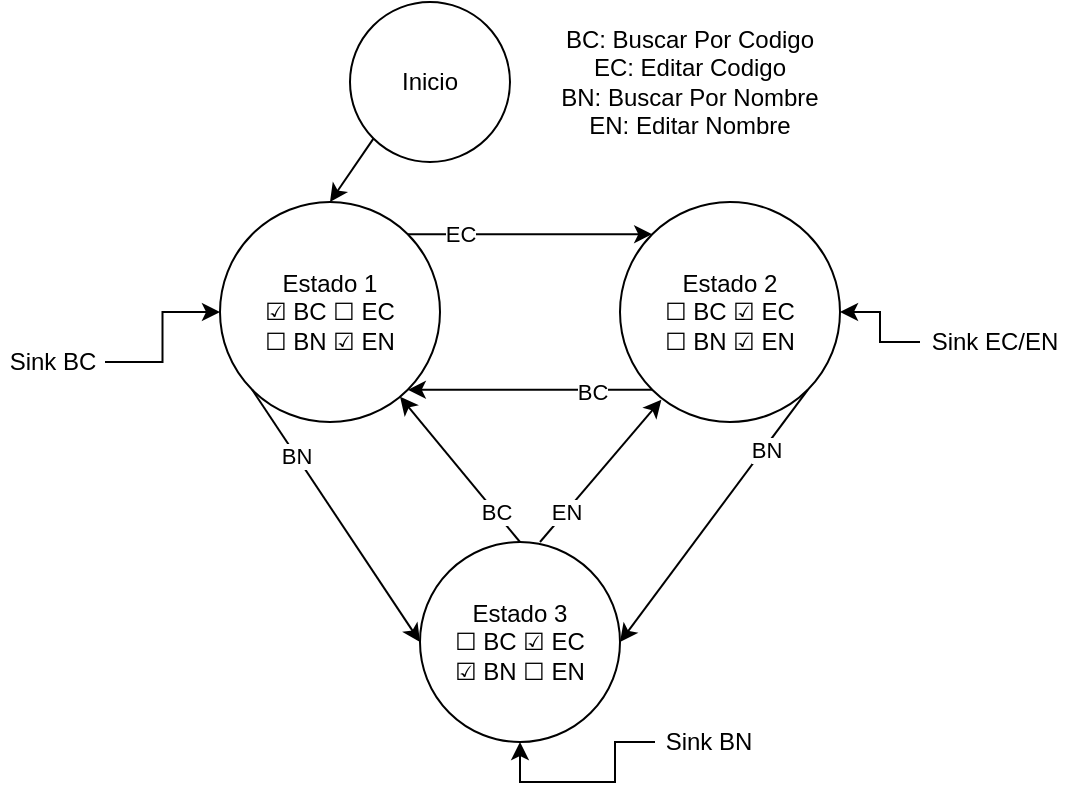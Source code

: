 <mxfile>
    <diagram id="AXjrga006UrR6-3hh8hV" name="Estados RadioButtons">
        <mxGraphModel dx="652" dy="314" grid="1" gridSize="10" guides="1" tooltips="1" connect="1" arrows="1" fold="1" page="1" pageScale="1" pageWidth="850" pageHeight="1100" math="0" shadow="0">
            <root>
                <mxCell id="0"/>
                <mxCell id="1" parent="0"/>
                <mxCell id="2" value="Estado 1&lt;br&gt;☑ BC ☐ EC&lt;br&gt;☐ BN ☑&amp;nbsp;EN" style="ellipse;whiteSpace=wrap;html=1;aspect=fixed;rounded=0;sketch=0;" parent="1" vertex="1">
                    <mxGeometry x="190" y="100" width="110" height="110" as="geometry"/>
                </mxCell>
                <mxCell id="3" value="BC: Buscar Por Codigo&lt;br&gt;EC: Editar Codigo&lt;br&gt;BN: Buscar Por Nombre&lt;br&gt;EN: Editar Nombre" style="text;html=1;strokeColor=none;fillColor=none;align=center;verticalAlign=middle;whiteSpace=wrap;rounded=0;sketch=0;" parent="1" vertex="1">
                    <mxGeometry x="335" width="180" height="80" as="geometry"/>
                </mxCell>
                <mxCell id="4" value="Inicio" style="ellipse;whiteSpace=wrap;html=1;aspect=fixed;" parent="1" vertex="1">
                    <mxGeometry x="255" width="80" height="80" as="geometry"/>
                </mxCell>
                <mxCell id="6" value="Estado&amp;nbsp;2&lt;br&gt;☐ BC ☑&amp;nbsp;EC&lt;br&gt;☐ BN ☑&amp;nbsp;EN" style="ellipse;whiteSpace=wrap;html=1;aspect=fixed;rounded=0;sketch=0;" parent="1" vertex="1">
                    <mxGeometry x="390" y="100" width="110" height="110" as="geometry"/>
                </mxCell>
                <mxCell id="7" value="" style="endArrow=classic;html=1;exitX=1;exitY=0;exitDx=0;exitDy=0;entryX=0;entryY=0;entryDx=0;entryDy=0;" parent="1" source="2" target="6" edge="1">
                    <mxGeometry width="50" height="50" relative="1" as="geometry">
                        <mxPoint x="330" y="220" as="sourcePoint"/>
                        <mxPoint x="380" y="170" as="targetPoint"/>
                    </mxGeometry>
                </mxCell>
                <mxCell id="8" value="EC" style="edgeLabel;html=1;align=center;verticalAlign=middle;resizable=0;points=[];" parent="7" vertex="1" connectable="0">
                    <mxGeometry x="-0.12" relative="1" as="geometry">
                        <mxPoint x="-27.68" as="offset"/>
                    </mxGeometry>
                </mxCell>
                <mxCell id="9" value="" style="endArrow=classic;html=1;exitX=0;exitY=1;exitDx=0;exitDy=0;entryX=1;entryY=1;entryDx=0;entryDy=0;" parent="1" source="6" target="2" edge="1">
                    <mxGeometry width="50" height="50" relative="1" as="geometry">
                        <mxPoint x="330" y="210" as="sourcePoint"/>
                        <mxPoint x="380" y="160" as="targetPoint"/>
                    </mxGeometry>
                </mxCell>
                <mxCell id="11" value="BC" style="edgeLabel;html=1;align=center;verticalAlign=middle;resizable=0;points=[];" parent="9" vertex="1" connectable="0">
                    <mxGeometry x="-0.498" y="1" relative="1" as="geometry">
                        <mxPoint as="offset"/>
                    </mxGeometry>
                </mxCell>
                <mxCell id="12" value="" style="endArrow=classic;html=1;exitX=0;exitY=1;exitDx=0;exitDy=0;entryX=0.5;entryY=0;entryDx=0;entryDy=0;" parent="1" source="4" target="2" edge="1">
                    <mxGeometry width="50" height="50" relative="1" as="geometry">
                        <mxPoint x="340" y="180" as="sourcePoint"/>
                        <mxPoint x="390" y="130" as="targetPoint"/>
                    </mxGeometry>
                </mxCell>
                <mxCell id="13" value="Estado&amp;nbsp;3&lt;br&gt;☐ BC ☑&amp;nbsp;EC&lt;br&gt;☑&amp;nbsp;BN ☐ EN" style="ellipse;whiteSpace=wrap;html=1;aspect=fixed;rounded=0;sketch=0;" parent="1" vertex="1">
                    <mxGeometry x="290" y="270" width="100" height="100" as="geometry"/>
                </mxCell>
                <mxCell id="15" value="" style="endArrow=classic;html=1;exitX=0;exitY=1;exitDx=0;exitDy=0;entryX=0;entryY=0.5;entryDx=0;entryDy=0;" parent="1" source="2" target="13" edge="1">
                    <mxGeometry width="50" height="50" relative="1" as="geometry">
                        <mxPoint x="340" y="290" as="sourcePoint"/>
                        <mxPoint x="390" y="240" as="targetPoint"/>
                    </mxGeometry>
                </mxCell>
                <mxCell id="16" value="BN" style="edgeLabel;html=1;align=center;verticalAlign=middle;resizable=0;points=[];" parent="15" vertex="1" connectable="0">
                    <mxGeometry x="-0.481" relative="1" as="geometry">
                        <mxPoint as="offset"/>
                    </mxGeometry>
                </mxCell>
                <mxCell id="17" value="" style="endArrow=classic;html=1;exitX=0.5;exitY=0;exitDx=0;exitDy=0;" parent="1" source="13" target="2" edge="1">
                    <mxGeometry width="50" height="50" relative="1" as="geometry">
                        <mxPoint x="340" y="280" as="sourcePoint"/>
                        <mxPoint x="290" y="190" as="targetPoint"/>
                    </mxGeometry>
                </mxCell>
                <mxCell id="18" value="BC" style="edgeLabel;html=1;align=center;verticalAlign=middle;resizable=0;points=[];" parent="17" vertex="1" connectable="0">
                    <mxGeometry x="-0.579" relative="1" as="geometry">
                        <mxPoint as="offset"/>
                    </mxGeometry>
                </mxCell>
                <mxCell id="19" value="" style="endArrow=classic;html=1;entryX=0.188;entryY=0.899;entryDx=0;entryDy=0;entryPerimeter=0;" parent="1" target="6" edge="1">
                    <mxGeometry width="50" height="50" relative="1" as="geometry">
                        <mxPoint x="350" y="270" as="sourcePoint"/>
                        <mxPoint x="400" y="220" as="targetPoint"/>
                    </mxGeometry>
                </mxCell>
                <mxCell id="22" value="EN" style="edgeLabel;html=1;align=center;verticalAlign=middle;resizable=0;points=[];" parent="19" vertex="1" connectable="0">
                    <mxGeometry x="-0.588" relative="1" as="geometry">
                        <mxPoint as="offset"/>
                    </mxGeometry>
                </mxCell>
                <mxCell id="23" value="" style="endArrow=classic;html=1;exitX=1;exitY=1;exitDx=0;exitDy=0;entryX=1;entryY=0.5;entryDx=0;entryDy=0;" parent="1" source="6" target="13" edge="1">
                    <mxGeometry width="50" height="50" relative="1" as="geometry">
                        <mxPoint x="340" y="250" as="sourcePoint"/>
                        <mxPoint x="390" y="200" as="targetPoint"/>
                    </mxGeometry>
                </mxCell>
                <mxCell id="24" value="BN" style="edgeLabel;html=1;align=center;verticalAlign=middle;resizable=0;points=[];" parent="23" vertex="1" connectable="0">
                    <mxGeometry x="-0.54" y="1" relative="1" as="geometry">
                        <mxPoint as="offset"/>
                    </mxGeometry>
                </mxCell>
                <mxCell id="PbdrhiTSZgA7ktWzv1rk-27" style="edgeStyle=orthogonalEdgeStyle;rounded=0;orthogonalLoop=1;jettySize=auto;html=1;" parent="1" source="PbdrhiTSZgA7ktWzv1rk-25" target="6" edge="1">
                    <mxGeometry relative="1" as="geometry"/>
                </mxCell>
                <mxCell id="PbdrhiTSZgA7ktWzv1rk-25" value="Sink EC/EN" style="text;html=1;strokeColor=none;fillColor=none;align=center;verticalAlign=middle;whiteSpace=wrap;rounded=0;" parent="1" vertex="1">
                    <mxGeometry x="540" y="160" width="75" height="20" as="geometry"/>
                </mxCell>
                <mxCell id="PbdrhiTSZgA7ktWzv1rk-30" style="edgeStyle=orthogonalEdgeStyle;rounded=0;orthogonalLoop=1;jettySize=auto;html=1;entryX=0.5;entryY=1;entryDx=0;entryDy=0;" parent="1" source="PbdrhiTSZgA7ktWzv1rk-28" target="13" edge="1">
                    <mxGeometry relative="1" as="geometry"/>
                </mxCell>
                <mxCell id="PbdrhiTSZgA7ktWzv1rk-28" value="Sink BN" style="text;html=1;strokeColor=none;fillColor=none;align=center;verticalAlign=middle;whiteSpace=wrap;rounded=0;" parent="1" vertex="1">
                    <mxGeometry x="407.5" y="360" width="52.5" height="20" as="geometry"/>
                </mxCell>
                <mxCell id="PbdrhiTSZgA7ktWzv1rk-35" style="edgeStyle=orthogonalEdgeStyle;rounded=0;orthogonalLoop=1;jettySize=auto;html=1;entryX=0;entryY=0.5;entryDx=0;entryDy=0;" parent="1" source="PbdrhiTSZgA7ktWzv1rk-34" target="2" edge="1">
                    <mxGeometry relative="1" as="geometry"/>
                </mxCell>
                <mxCell id="PbdrhiTSZgA7ktWzv1rk-34" value="Sink BC" style="text;html=1;strokeColor=none;fillColor=none;align=center;verticalAlign=middle;whiteSpace=wrap;rounded=0;" parent="1" vertex="1">
                    <mxGeometry x="80" y="170" width="52.5" height="20" as="geometry"/>
                </mxCell>
            </root>
        </mxGraphModel>
    </diagram>
    <diagram id="ZHiN7hlh5UhjRzbF7kAw" name="Flujo de datos">
        &#xa;
        <mxGraphModel dx="652" dy="314" grid="1" gridSize="10" guides="1" tooltips="1" connect="1" arrows="1" fold="1" page="1" pageScale="1" pageWidth="850" pageHeight="1100" math="0" shadow="0">
            &#xa;
            <root>
                &#xa;
                <mxCell id="YB-0g0CseuGmf6FloTCW-0"/>
                &#xa;
                <mxCell id="YB-0g0CseuGmf6FloTCW-1" parent="YB-0g0CseuGmf6FloTCW-0"/>
                &#xa;
                <mxCell id="YB-0g0CseuGmf6FloTCW-14" style="edgeStyle=orthogonalEdgeStyle;rounded=0;orthogonalLoop=1;jettySize=auto;html=1;" parent="YB-0g0CseuGmf6FloTCW-1" source="YB-0g0CseuGmf6FloTCW-12" target="YB-0g0CseuGmf6FloTCW-13" edge="1">
                    &#xa;
                    <mxGeometry relative="1" as="geometry"/>
                    &#xa;
                </mxCell>
                &#xa;
                <mxCell id="YB-0g0CseuGmf6FloTCW-12" value="Busco si EC1 y EC3" style="rounded=1;whiteSpace=wrap;html=1;" parent="YB-0g0CseuGmf6FloTCW-1" vertex="1">
                    &#xa;
                    <mxGeometry x="372.19" y="220" width="120" height="40" as="geometry"/>
                    &#xa;
                </mxCell>
                &#xa;
                <mxCell id="YB-0g0CseuGmf6FloTCW-17" style="edgeStyle=orthogonalEdgeStyle;rounded=0;orthogonalLoop=1;jettySize=auto;html=1;entryX=0;entryY=0.5;entryDx=0;entryDy=0;" parent="YB-0g0CseuGmf6FloTCW-1" source="YB-0g0CseuGmf6FloTCW-13" target="YB-0g0CseuGmf6FloTCW-16" edge="1">
                    &#xa;
                    <mxGeometry relative="1" as="geometry"/>
                    &#xa;
                </mxCell>
                &#xa;
                <mxCell id="YB-0g0CseuGmf6FloTCW-18" value="SI" style="edgeLabel;html=1;align=center;verticalAlign=middle;resizable=0;points=[];" parent="YB-0g0CseuGmf6FloTCW-17" vertex="1" connectable="0">
                    &#xa;
                    <mxGeometry x="-0.26" y="-1" relative="1" as="geometry">
                        &#xa;
                        <mxPoint as="offset"/>
                        &#xa;
                    </mxGeometry>
                    &#xa;
                </mxCell>
                &#xa;
                <mxCell id="0CW6hpu5KKrxGrhu5_Tq-15" style="edgeStyle=orthogonalEdgeStyle;rounded=0;orthogonalLoop=1;jettySize=auto;html=1;entryX=0.5;entryY=0;entryDx=0;entryDy=0;" parent="YB-0g0CseuGmf6FloTCW-1" source="YB-0g0CseuGmf6FloTCW-13" target="0CW6hpu5KKrxGrhu5_Tq-18" edge="1">
                    &#xa;
                    <mxGeometry relative="1" as="geometry">
                        &#xa;
                        <mxPoint x="302.19" y="335" as="targetPoint"/>
                        &#xa;
                    </mxGeometry>
                    &#xa;
                </mxCell>
                &#xa;
                <mxCell id="0CW6hpu5KKrxGrhu5_Tq-17" value="NO" style="edgeLabel;html=1;align=center;verticalAlign=middle;resizable=0;points=[];" parent="0CW6hpu5KKrxGrhu5_Tq-15" vertex="1" connectable="0">
                    &#xa;
                    <mxGeometry x="-0.627" y="1" relative="1" as="geometry">
                        &#xa;
                        <mxPoint x="-13" y="-1" as="offset"/>
                        &#xa;
                    </mxGeometry>
                    &#xa;
                </mxCell>
                &#xa;
                <mxCell id="YB-0g0CseuGmf6FloTCW-13" value="Prod. encontrado?" style="rhombus;whiteSpace=wrap;html=1;" parent="YB-0g0CseuGmf6FloTCW-1" vertex="1">
                    &#xa;
                    <mxGeometry x="377.19" y="290" width="110" height="90" as="geometry"/>
                    &#xa;
                </mxCell>
                &#xa;
                <mxCell id="0CW6hpu5KKrxGrhu5_Tq-1" style="edgeStyle=orthogonalEdgeStyle;rounded=0;orthogonalLoop=1;jettySize=auto;html=1;exitX=0.5;exitY=1;exitDx=0;exitDy=0;entryX=0.5;entryY=0;entryDx=0;entryDy=0;" parent="YB-0g0CseuGmf6FloTCW-1" source="YB-0g0CseuGmf6FloTCW-16" target="YB-0g0CseuGmf6FloTCW-21" edge="1">
                    &#xa;
                    <mxGeometry relative="1" as="geometry"/>
                    &#xa;
                </mxCell>
                &#xa;
                <mxCell id="YB-0g0CseuGmf6FloTCW-16" value="relleno inputboxes" style="rounded=1;whiteSpace=wrap;html=1;" parent="YB-0g0CseuGmf6FloTCW-1" vertex="1">
                    &#xa;
                    <mxGeometry x="562.19" y="320" width="90" height="30" as="geometry"/>
                    &#xa;
                </mxCell>
                &#xa;
                <mxCell id="0CW6hpu5KKrxGrhu5_Tq-7" style="edgeStyle=orthogonalEdgeStyle;rounded=0;orthogonalLoop=1;jettySize=auto;html=1;entryX=0.5;entryY=0;entryDx=0;entryDy=0;" parent="YB-0g0CseuGmf6FloTCW-1" source="YB-0g0CseuGmf6FloTCW-20" target="0CW6hpu5KKrxGrhu5_Tq-3" edge="1">
                    &#xa;
                    <mxGeometry relative="1" as="geometry"/>
                    &#xa;
                </mxCell>
                &#xa;
                <mxCell id="0CW6hpu5KKrxGrhu5_Tq-11" value="SI" style="edgeLabel;html=1;align=center;verticalAlign=middle;resizable=0;points=[];" parent="0CW6hpu5KKrxGrhu5_Tq-7" vertex="1" connectable="0">
                    &#xa;
                    <mxGeometry x="-0.622" relative="1" as="geometry">
                        &#xa;
                        <mxPoint as="offset"/>
                        &#xa;
                    </mxGeometry>
                    &#xa;
                </mxCell>
                &#xa;
                <mxCell id="0CW6hpu5KKrxGrhu5_Tq-9" style="edgeStyle=orthogonalEdgeStyle;rounded=0;orthogonalLoop=1;jettySize=auto;html=1;entryX=0.5;entryY=0;entryDx=0;entryDy=0;" parent="YB-0g0CseuGmf6FloTCW-1" source="YB-0g0CseuGmf6FloTCW-20" target="0CW6hpu5KKrxGrhu5_Tq-8" edge="1">
                    &#xa;
                    <mxGeometry relative="1" as="geometry"/>
                    &#xa;
                </mxCell>
                &#xa;
                <mxCell id="0CW6hpu5KKrxGrhu5_Tq-12" value="NO" style="edgeLabel;html=1;align=center;verticalAlign=middle;resizable=0;points=[];" parent="0CW6hpu5KKrxGrhu5_Tq-9" vertex="1" connectable="0">
                    &#xa;
                    <mxGeometry x="-0.656" relative="1" as="geometry">
                        &#xa;
                        <mxPoint as="offset"/>
                        &#xa;
                    </mxGeometry>
                    &#xa;
                </mxCell>
                &#xa;
                <mxCell id="YB-0g0CseuGmf6FloTCW-20" value="Datos Cambiados&lt;br&gt;e&lt;br&gt;Input Completos" style="rhombus;whiteSpace=wrap;html=1;" parent="YB-0g0CseuGmf6FloTCW-1" vertex="1">
                    &#xa;
                    <mxGeometry x="527.82" y="490" width="158.75" height="120" as="geometry"/>
                    &#xa;
                </mxCell>
                &#xa;
                <mxCell id="0CW6hpu5KKrxGrhu5_Tq-2" style="edgeStyle=orthogonalEdgeStyle;rounded=0;orthogonalLoop=1;jettySize=auto;html=1;" parent="YB-0g0CseuGmf6FloTCW-1" source="YB-0g0CseuGmf6FloTCW-21" target="YB-0g0CseuGmf6FloTCW-20" edge="1">
                    &#xa;
                    <mxGeometry relative="1" as="geometry"/>
                    &#xa;
                </mxCell>
                &#xa;
                <mxCell id="YB-0g0CseuGmf6FloTCW-21" value="Ingreso datos a modificar&amp;nbsp;" style="rounded=1;whiteSpace=wrap;html=1;" parent="YB-0g0CseuGmf6FloTCW-1" vertex="1">
                    &#xa;
                    <mxGeometry x="557.19" y="410" width="100" height="40" as="geometry"/>
                    &#xa;
                </mxCell>
                &#xa;
                <mxCell id="0CW6hpu5KKrxGrhu5_Tq-3" value="Boton Modificar Activado" style="rounded=1;whiteSpace=wrap;html=1;" parent="YB-0g0CseuGmf6FloTCW-1" vertex="1">
                    &#xa;
                    <mxGeometry x="692.19" y="600" width="105" height="40" as="geometry"/>
                    &#xa;
                </mxCell>
                &#xa;
                <mxCell id="0CW6hpu5KKrxGrhu5_Tq-8" value="Boton Modificar Desactivado" style="rounded=1;whiteSpace=wrap;html=1;" parent="YB-0g0CseuGmf6FloTCW-1" vertex="1">
                    &#xa;
                    <mxGeometry x="554.69" y="670" width="105" height="40" as="geometry"/>
                    &#xa;
                </mxCell>
                &#xa;
                <mxCell id="0CW6hpu5KKrxGrhu5_Tq-21" style="edgeStyle=orthogonalEdgeStyle;rounded=0;orthogonalLoop=1;jettySize=auto;html=1;entryX=0.5;entryY=0;entryDx=0;entryDy=0;" parent="YB-0g0CseuGmf6FloTCW-1" source="0CW6hpu5KKrxGrhu5_Tq-18" target="0CW6hpu5KKrxGrhu5_Tq-20" edge="1">
                    &#xa;
                    <mxGeometry relative="1" as="geometry"/>
                    &#xa;
                </mxCell>
                &#xa;
                <mxCell id="0CW6hpu5KKrxGrhu5_Tq-18" value="Ingreso datos a ingresar&amp;nbsp;" style="rounded=1;whiteSpace=wrap;html=1;" parent="YB-0g0CseuGmf6FloTCW-1" vertex="1">
                    &#xa;
                    <mxGeometry x="207.19" y="410" width="100" height="40" as="geometry"/>
                    &#xa;
                </mxCell>
                &#xa;
                <mxCell id="0CW6hpu5KKrxGrhu5_Tq-23" style="edgeStyle=orthogonalEdgeStyle;rounded=0;orthogonalLoop=1;jettySize=auto;html=1;entryX=0.5;entryY=0;entryDx=0;entryDy=0;" parent="YB-0g0CseuGmf6FloTCW-1" source="0CW6hpu5KKrxGrhu5_Tq-20" target="0CW6hpu5KKrxGrhu5_Tq-22" edge="1">
                    &#xa;
                    <mxGeometry relative="1" as="geometry"/>
                    &#xa;
                </mxCell>
                &#xa;
                <mxCell id="0CW6hpu5KKrxGrhu5_Tq-24" value="SI" style="edgeLabel;html=1;align=center;verticalAlign=middle;resizable=0;points=[];" parent="0CW6hpu5KKrxGrhu5_Tq-23" vertex="1" connectable="0">
                    &#xa;
                    <mxGeometry x="-0.598" y="2" relative="1" as="geometry">
                        &#xa;
                        <mxPoint x="-4" y="-2" as="offset"/>
                        &#xa;
                    </mxGeometry>
                    &#xa;
                </mxCell>
                &#xa;
                <mxCell id="0CW6hpu5KKrxGrhu5_Tq-26" style="edgeStyle=orthogonalEdgeStyle;rounded=0;orthogonalLoop=1;jettySize=auto;html=1;entryX=0.5;entryY=0;entryDx=0;entryDy=0;" parent="YB-0g0CseuGmf6FloTCW-1" source="0CW6hpu5KKrxGrhu5_Tq-20" target="0CW6hpu5KKrxGrhu5_Tq-25" edge="1">
                    &#xa;
                    <mxGeometry relative="1" as="geometry"/>
                    &#xa;
                </mxCell>
                &#xa;
                <mxCell id="0CW6hpu5KKrxGrhu5_Tq-27" value="NO" style="edgeLabel;html=1;align=center;verticalAlign=middle;resizable=0;points=[];" parent="0CW6hpu5KKrxGrhu5_Tq-26" vertex="1" connectable="0">
                    &#xa;
                    <mxGeometry x="-0.727" relative="1" as="geometry">
                        &#xa;
                        <mxPoint as="offset"/>
                        &#xa;
                    </mxGeometry>
                    &#xa;
                </mxCell>
                &#xa;
                <mxCell id="0CW6hpu5KKrxGrhu5_Tq-20" value="Input Completos" style="rhombus;whiteSpace=wrap;html=1;" parent="YB-0g0CseuGmf6FloTCW-1" vertex="1">
                    &#xa;
                    <mxGeometry x="190.01" y="520" width="134.37" height="60" as="geometry"/>
                    &#xa;
                </mxCell>
                &#xa;
                <mxCell id="0CW6hpu5KKrxGrhu5_Tq-22" value="Boton Ingresar Activado" style="rounded=1;whiteSpace=wrap;html=1;" parent="YB-0g0CseuGmf6FloTCW-1" vertex="1">
                    &#xa;
                    <mxGeometry x="60.0" y="600" width="105" height="40" as="geometry"/>
                    &#xa;
                </mxCell>
                &#xa;
                <mxCell id="0CW6hpu5KKrxGrhu5_Tq-25" value="Boton Ingresar Desactivado" style="rounded=1;whiteSpace=wrap;html=1;" parent="YB-0g0CseuGmf6FloTCW-1" vertex="1">
                    &#xa;
                    <mxGeometry x="204.69" y="670" width="105" height="40" as="geometry"/>
                    &#xa;
                </mxCell>
                &#xa;
                <mxCell id="VaLfvNO_BfLZUskdFgci-1" style="edgeStyle=orthogonalEdgeStyle;rounded=0;orthogonalLoop=1;jettySize=auto;html=1;" parent="YB-0g0CseuGmf6FloTCW-1" source="VaLfvNO_BfLZUskdFgci-0" target="YB-0g0CseuGmf6FloTCW-12" edge="1">
                    &#xa;
                    <mxGeometry relative="1" as="geometry"/>
                    &#xa;
                </mxCell>
                &#xa;
                <mxCell id="VaLfvNO_BfLZUskdFgci-0" value="Inicio" style="ellipse;whiteSpace=wrap;html=1;aspect=fixed;" parent="YB-0g0CseuGmf6FloTCW-1" vertex="1">
                    &#xa;
                    <mxGeometry x="392.19" y="110" width="80" height="80" as="geometry"/>
                    &#xa;
                </mxCell>
                &#xa;
            </root>
            &#xa;
        </mxGraphModel>
        &#xa;
    </diagram>
    <diagram id="sybRk2pC4Ed0qiCN2vf_" name="Estados modificacion codigo">
        &#xa;
        <mxGraphModel dx="652" dy="314" grid="1" gridSize="10" guides="1" tooltips="1" connect="1" arrows="1" fold="1" page="1" pageScale="1" pageWidth="850" pageHeight="1100" math="0" shadow="0">
            &#xa;
            <root>
                &#xa;
                <mxCell id="qzJQSjbdYwHF-20xfoX3-0"/>
                &#xa;
                <mxCell id="qzJQSjbdYwHF-20xfoX3-1" parent="qzJQSjbdYwHF-20xfoX3-0"/>
                &#xa;
                <mxCell id="Zi4YE642EBSzE3LCobRU-15" value="" style="rounded=0;whiteSpace=wrap;html=1;" parent="qzJQSjbdYwHF-20xfoX3-1" vertex="1">
                    &#xa;
                    <mxGeometry x="10" y="50" width="580" height="150" as="geometry"/>
                    &#xa;
                </mxCell>
                &#xa;
                <mxCell id="Zi4YE642EBSzE3LCobRU-10" style="edgeStyle=orthogonalEdgeStyle;rounded=0;orthogonalLoop=1;jettySize=auto;html=1;" parent="qzJQSjbdYwHF-20xfoX3-1" source="Zi4YE642EBSzE3LCobRU-1" target="Zi4YE642EBSzE3LCobRU-7" edge="1">
                    &#xa;
                    <mxGeometry relative="1" as="geometry"/>
                    &#xa;
                </mxCell>
                &#xa;
                <mxCell id="Zi4YE642EBSzE3LCobRU-12" value="Busqueda&lt;br&gt;exitosa" style="edgeLabel;html=1;align=center;verticalAlign=middle;resizable=0;points=[];" parent="Zi4YE642EBSzE3LCobRU-10" vertex="1" connectable="0">
                    &#xa;
                    <mxGeometry x="-0.318" relative="1" as="geometry">
                        &#xa;
                        <mxPoint x="25.52" as="offset"/>
                        &#xa;
                    </mxGeometry>
                    &#xa;
                </mxCell>
                &#xa;
                <mxCell id="Zi4YE642EBSzE3LCobRU-1" value="Sin producto/ Producto nuevo" style="ellipse;whiteSpace=wrap;html=1;aspect=fixed;" parent="qzJQSjbdYwHF-20xfoX3-1" vertex="1">
                    &#xa;
                    <mxGeometry x="200" y="70" width="80" height="80" as="geometry"/>
                    &#xa;
                </mxCell>
                &#xa;
                <mxCell id="Zi4YE642EBSzE3LCobRU-4" style="edgeStyle=orthogonalEdgeStyle;rounded=0;orthogonalLoop=1;jettySize=auto;html=1;entryX=0;entryY=0.5;entryDx=0;entryDy=0;" parent="qzJQSjbdYwHF-20xfoX3-1" source="Zi4YE642EBSzE3LCobRU-3" target="Zi4YE642EBSzE3LCobRU-1" edge="1">
                    &#xa;
                    <mxGeometry relative="1" as="geometry"/>
                    &#xa;
                </mxCell>
                &#xa;
                <mxCell id="Zi4YE642EBSzE3LCobRU-3" value="Inicio" style="ellipse;whiteSpace=wrap;html=1;aspect=fixed;" parent="qzJQSjbdYwHF-20xfoX3-1" vertex="1">
                    &#xa;
                    <mxGeometry x="30" y="70" width="80" height="80" as="geometry"/>
                    &#xa;
                </mxCell>
                &#xa;
                <mxCell id="Zi4YE642EBSzE3LCobRU-6" value="&lt;font style=&quot;font-size: 18px&quot;&gt;Estado de productos al alterar el textbox del codigo de barras&lt;/font&gt;" style="text;html=1;strokeColor=none;fillColor=none;align=center;verticalAlign=middle;whiteSpace=wrap;rounded=0;" parent="qzJQSjbdYwHF-20xfoX3-1" vertex="1">
                    &#xa;
                    <mxGeometry x="10" y="10" width="590" height="30" as="geometry"/>
                    &#xa;
                </mxCell>
                &#xa;
                <mxCell id="Zi4YE642EBSzE3LCobRU-7" value="Producto existente" style="ellipse;whiteSpace=wrap;html=1;aspect=fixed;" parent="qzJQSjbdYwHF-20xfoX3-1" vertex="1">
                    &#xa;
                    <mxGeometry x="440" y="70" width="80" height="80" as="geometry"/>
                    &#xa;
                </mxCell>
                &#xa;
                <mxCell id="Zi4YE642EBSzE3LCobRU-13" value="" style="endArrow=classic;html=1;exitX=0;exitY=0;exitDx=0;exitDy=0;entryX=1;entryY=0;entryDx=0;entryDy=0;" parent="qzJQSjbdYwHF-20xfoX3-1" source="Zi4YE642EBSzE3LCobRU-7" target="Zi4YE642EBSzE3LCobRU-1" edge="1">
                    &#xa;
                    <mxGeometry width="50" height="50" relative="1" as="geometry">
                        &#xa;
                        <mxPoint x="350" y="180" as="sourcePoint"/>
                        &#xa;
                        <mxPoint x="400" y="130" as="targetPoint"/>
                        &#xa;
                    </mxGeometry>
                    &#xa;
                </mxCell>
                &#xa;
                <mxCell id="Zi4YE642EBSzE3LCobRU-14" value="Busqueda Fallida" style="edgeLabel;html=1;align=center;verticalAlign=middle;resizable=0;points=[];" parent="Zi4YE642EBSzE3LCobRU-13" vertex="1" connectable="0">
                    &#xa;
                    <mxGeometry x="0.355" relative="1" as="geometry">
                        &#xa;
                        <mxPoint x="42.67" as="offset"/>
                        &#xa;
                    </mxGeometry>
                    &#xa;
                </mxCell>
                &#xa;
                <mxCell id="Zi4YE642EBSzE3LCobRU-16" value="&lt;font style=&quot;font-size: 18px&quot;&gt;Buscar por codigo&lt;/font&gt;" style="text;html=1;strokeColor=none;fillColor=none;align=center;verticalAlign=middle;whiteSpace=wrap;rounded=0;" parent="qzJQSjbdYwHF-20xfoX3-1" vertex="1">
                    &#xa;
                    <mxGeometry x="380" y="170" width="180" height="20" as="geometry"/>
                    &#xa;
                </mxCell>
                &#xa;
                <mxCell id="Zi4YE642EBSzE3LCobRU-17" value="" style="endArrow=classic;html=1;exitX=1;exitY=0.5;exitDx=0;exitDy=0;entryX=1;entryY=1;entryDx=0;entryDy=0;" parent="qzJQSjbdYwHF-20xfoX3-1" source="Zi4YE642EBSzE3LCobRU-1" target="Zi4YE642EBSzE3LCobRU-1" edge="1">
                    &#xa;
                    <mxGeometry width="50" height="50" relative="1" as="geometry">
                        &#xa;
                        <mxPoint x="300" y="200" as="sourcePoint"/>
                        &#xa;
                        <mxPoint x="370" y="260" as="targetPoint"/>
                        &#xa;
                        <Array as="points">
                            &#xa;
                            <mxPoint x="320" y="130"/>
                            &#xa;
                            <mxPoint x="320" y="150"/>
                            &#xa;
                            <mxPoint x="310" y="150"/>
                            &#xa;
                        </Array>
                        &#xa;
                    </mxGeometry>
                    &#xa;
                </mxCell>
                &#xa;
                <mxCell id="Zi4YE642EBSzE3LCobRU-18" value="Busqueda&amp;nbsp;&lt;br&gt;fallida" style="edgeLabel;html=1;align=center;verticalAlign=middle;resizable=0;points=[];" parent="Zi4YE642EBSzE3LCobRU-17" vertex="1" connectable="0">
                    &#xa;
                    <mxGeometry x="0.327" y="2" relative="1" as="geometry">
                        &#xa;
                        <mxPoint x="34.29" y="-0.87" as="offset"/>
                        &#xa;
                    </mxGeometry>
                    &#xa;
                </mxCell>
                &#xa;
                <mxCell id="Zi4YE642EBSzE3LCobRU-21" value="" style="rounded=0;whiteSpace=wrap;html=1;" parent="qzJQSjbdYwHF-20xfoX3-1" vertex="1">
                    &#xa;
                    <mxGeometry x="10" y="210" width="580" height="250" as="geometry"/>
                    &#xa;
                </mxCell>
                &#xa;
                <mxCell id="Zi4YE642EBSzE3LCobRU-37" style="edgeStyle=orthogonalEdgeStyle;rounded=0;orthogonalLoop=1;jettySize=auto;html=1;entryX=0;entryY=0.5;entryDx=0;entryDy=0;" parent="qzJQSjbdYwHF-20xfoX3-1" source="Zi4YE642EBSzE3LCobRU-24" target="Zi4YE642EBSzE3LCobRU-35" edge="1">
                    &#xa;
                    <mxGeometry relative="1" as="geometry">
                        &#xa;
                        <Array as="points">
                            &#xa;
                            <mxPoint x="240" y="350"/>
                            &#xa;
                            <mxPoint x="300" y="350"/>
                            &#xa;
                            <mxPoint x="300" y="400"/>
                            &#xa;
                        </Array>
                        &#xa;
                    </mxGeometry>
                    &#xa;
                </mxCell>
                &#xa;
                <mxCell id="Zi4YE642EBSzE3LCobRU-24" value="Sin producto" style="ellipse;whiteSpace=wrap;html=1;aspect=fixed;" parent="qzJQSjbdYwHF-20xfoX3-1" vertex="1">
                    &#xa;
                    <mxGeometry x="200" y="230" width="80" height="80" as="geometry"/>
                    &#xa;
                </mxCell>
                &#xa;
                <mxCell id="Zi4YE642EBSzE3LCobRU-25" style="edgeStyle=orthogonalEdgeStyle;rounded=0;orthogonalLoop=1;jettySize=auto;html=1;entryX=0;entryY=0.5;entryDx=0;entryDy=0;" parent="qzJQSjbdYwHF-20xfoX3-1" source="Zi4YE642EBSzE3LCobRU-27" target="Zi4YE642EBSzE3LCobRU-24" edge="1">
                    &#xa;
                    <mxGeometry relative="1" as="geometry"/>
                    &#xa;
                </mxCell>
                &#xa;
                <mxCell id="Zi4YE642EBSzE3LCobRU-26" value="TB Vacio" style="edgeLabel;html=1;align=center;verticalAlign=middle;resizable=0;points=[];" parent="Zi4YE642EBSzE3LCobRU-25" vertex="1" connectable="0">
                    &#xa;
                    <mxGeometry x="-0.344" relative="1" as="geometry">
                        &#xa;
                        <mxPoint x="13.79" as="offset"/>
                        &#xa;
                    </mxGeometry>
                    &#xa;
                </mxCell>
                &#xa;
                <mxCell id="Zi4YE642EBSzE3LCobRU-27" value="Inicio" style="ellipse;whiteSpace=wrap;html=1;aspect=fixed;" parent="qzJQSjbdYwHF-20xfoX3-1" vertex="1">
                    &#xa;
                    <mxGeometry x="30" y="230" width="80" height="80" as="geometry"/>
                    &#xa;
                </mxCell>
                &#xa;
                <mxCell id="Zi4YE642EBSzE3LCobRU-28" value="Producto existente" style="ellipse;whiteSpace=wrap;html=1;aspect=fixed;" parent="qzJQSjbdYwHF-20xfoX3-1" vertex="1">
                    &#xa;
                    <mxGeometry x="410" y="230" width="80" height="80" as="geometry"/>
                    &#xa;
                </mxCell>
                &#xa;
                <mxCell id="Zi4YE642EBSzE3LCobRU-31" value="&lt;font style=&quot;font-size: 18px&quot;&gt;Editar&amp;nbsp; codigo&lt;/font&gt;" style="text;html=1;strokeColor=none;fillColor=none;align=center;verticalAlign=middle;whiteSpace=wrap;rounded=0;" parent="qzJQSjbdYwHF-20xfoX3-1" vertex="1">
                    &#xa;
                    <mxGeometry x="425" y="420" width="130" height="20" as="geometry"/>
                    &#xa;
                </mxCell>
                &#xa;
                <mxCell id="Zi4YE642EBSzE3LCobRU-35" value="Producto&lt;br&gt;Nuevo" style="ellipse;whiteSpace=wrap;html=1;aspect=fixed;" parent="qzJQSjbdYwHF-20xfoX3-1" vertex="1">
                    &#xa;
                    <mxGeometry x="320" y="360" width="80" height="80" as="geometry"/>
                    &#xa;
                </mxCell>
                &#xa;
                <mxCell id="Zi4YE642EBSzE3LCobRU-39" style="edgeStyle=orthogonalEdgeStyle;rounded=0;orthogonalLoop=1;jettySize=auto;html=1;" parent="qzJQSjbdYwHF-20xfoX3-1" source="Zi4YE642EBSzE3LCobRU-28" target="Zi4YE642EBSzE3LCobRU-28" edge="1">
                    &#xa;
                    <mxGeometry relative="1" as="geometry"/>
                    &#xa;
                </mxCell>
                &#xa;
                <mxCell id="Zi4YE642EBSzE3LCobRU-40" style="edgeStyle=orthogonalEdgeStyle;rounded=0;orthogonalLoop=1;jettySize=auto;html=1;entryX=1;entryY=0.5;entryDx=0;entryDy=0;" parent="qzJQSjbdYwHF-20xfoX3-1" source="Zi4YE642EBSzE3LCobRU-35" target="Zi4YE642EBSzE3LCobRU-35" edge="1">
                    &#xa;
                    <mxGeometry relative="1" as="geometry"/>
                    &#xa;
                </mxCell>
                &#xa;
                <mxCell id="Zi4YE642EBSzE3LCobRU-41" style="edgeStyle=orthogonalEdgeStyle;rounded=0;orthogonalLoop=1;jettySize=auto;html=1;exitX=0.5;exitY=1;exitDx=0;exitDy=0;" parent="qzJQSjbdYwHF-20xfoX3-1" source="Zi4YE642EBSzE3LCobRU-21" target="Zi4YE642EBSzE3LCobRU-21" edge="1">
                    &#xa;
                    <mxGeometry relative="1" as="geometry"/>
                    &#xa;
                </mxCell>
                &#xa;
                <mxCell id="Zi4YE642EBSzE3LCobRU-43" style="edgeStyle=orthogonalEdgeStyle;rounded=0;orthogonalLoop=1;jettySize=auto;html=1;exitX=0.5;exitY=1;exitDx=0;exitDy=0;" parent="qzJQSjbdYwHF-20xfoX3-1" source="Zi4YE642EBSzE3LCobRU-21" target="Zi4YE642EBSzE3LCobRU-21" edge="1">
                    &#xa;
                    <mxGeometry relative="1" as="geometry"/>
                    &#xa;
                </mxCell>
                &#xa;
            </root>
            &#xa;
        </mxGraphModel>
        &#xa;
    </diagram>
    <diagram id="oRcnH02piDqZu4EgNtf0" name="Page-4">
        <mxGraphModel dx="652" dy="314" grid="1" gridSize="10" guides="1" tooltips="1" connect="1" arrows="1" fold="1" page="1" pageScale="1" pageWidth="850" pageHeight="1100" math="0" shadow="0">
            <root>
                <mxCell id="z4P0wJfV7RbFpYf0Gy92-0"/>
                <mxCell id="z4P0wJfV7RbFpYf0Gy92-1" parent="z4P0wJfV7RbFpYf0Gy92-0"/>
                <mxCell id="z4P0wJfV7RbFpYf0Gy92-4" style="edgeStyle=orthogonalEdgeStyle;rounded=0;orthogonalLoop=1;jettySize=auto;html=1;" parent="z4P0wJfV7RbFpYf0Gy92-1" source="z4P0wJfV7RbFpYf0Gy92-2" target="z4P0wJfV7RbFpYf0Gy92-3" edge="1">
                    <mxGeometry relative="1" as="geometry"/>
                </mxCell>
                <mxCell id="WJ8oj8ZCeXHoguXZv3ny-1" style="edgeStyle=orthogonalEdgeStyle;rounded=0;orthogonalLoop=1;jettySize=auto;html=1;entryX=0;entryY=0.5;entryDx=0;entryDy=0;" edge="1" parent="z4P0wJfV7RbFpYf0Gy92-1" source="z4P0wJfV7RbFpYf0Gy92-2" target="WJ8oj8ZCeXHoguXZv3ny-2">
                    <mxGeometry relative="1" as="geometry">
                        <mxPoint x="510" y="90" as="targetPoint"/>
                    </mxGeometry>
                </mxCell>
                <mxCell id="z4P0wJfV7RbFpYf0Gy92-2" value="Ingresar Productos" style="rounded=1;whiteSpace=wrap;html=1;" parent="z4P0wJfV7RbFpYf0Gy92-1" vertex="1">
                    <mxGeometry x="310" y="60" width="120" height="60" as="geometry"/>
                </mxCell>
                <mxCell id="z4P0wJfV7RbFpYf0Gy92-3" value="Producto+1&lt;br&gt;Producto+n" style="rounded=1;whiteSpace=wrap;html=1;" parent="z4P0wJfV7RbFpYf0Gy92-1" vertex="1">
                    <mxGeometry x="310" y="180" width="120" height="60" as="geometry"/>
                </mxCell>
                <mxCell id="WJ8oj8ZCeXHoguXZv3ny-4" style="edgeStyle=orthogonalEdgeStyle;rounded=0;orthogonalLoop=1;jettySize=auto;html=1;entryX=0;entryY=0.5;entryDx=0;entryDy=0;" edge="1" parent="z4P0wJfV7RbFpYf0Gy92-1" source="WJ8oj8ZCeXHoguXZv3ny-2" target="WJ8oj8ZCeXHoguXZv3ny-3">
                    <mxGeometry relative="1" as="geometry"/>
                </mxCell>
                <mxCell id="WJ8oj8ZCeXHoguXZv3ny-2" value="ingresar datos necesarios" style="rounded=0;whiteSpace=wrap;html=1;" vertex="1" parent="z4P0wJfV7RbFpYf0Gy92-1">
                    <mxGeometry x="480" y="65" width="100" height="50" as="geometry"/>
                </mxCell>
                <mxCell id="WJ8oj8ZCeXHoguXZv3ny-3" value="revisar duplicidad de sku y marca" style="rounded=0;whiteSpace=wrap;html=1;" vertex="1" parent="z4P0wJfV7RbFpYf0Gy92-1">
                    <mxGeometry x="640" y="57.5" width="110" height="65" as="geometry"/>
                </mxCell>
            </root>
        </mxGraphModel>
    </diagram>
</mxfile>